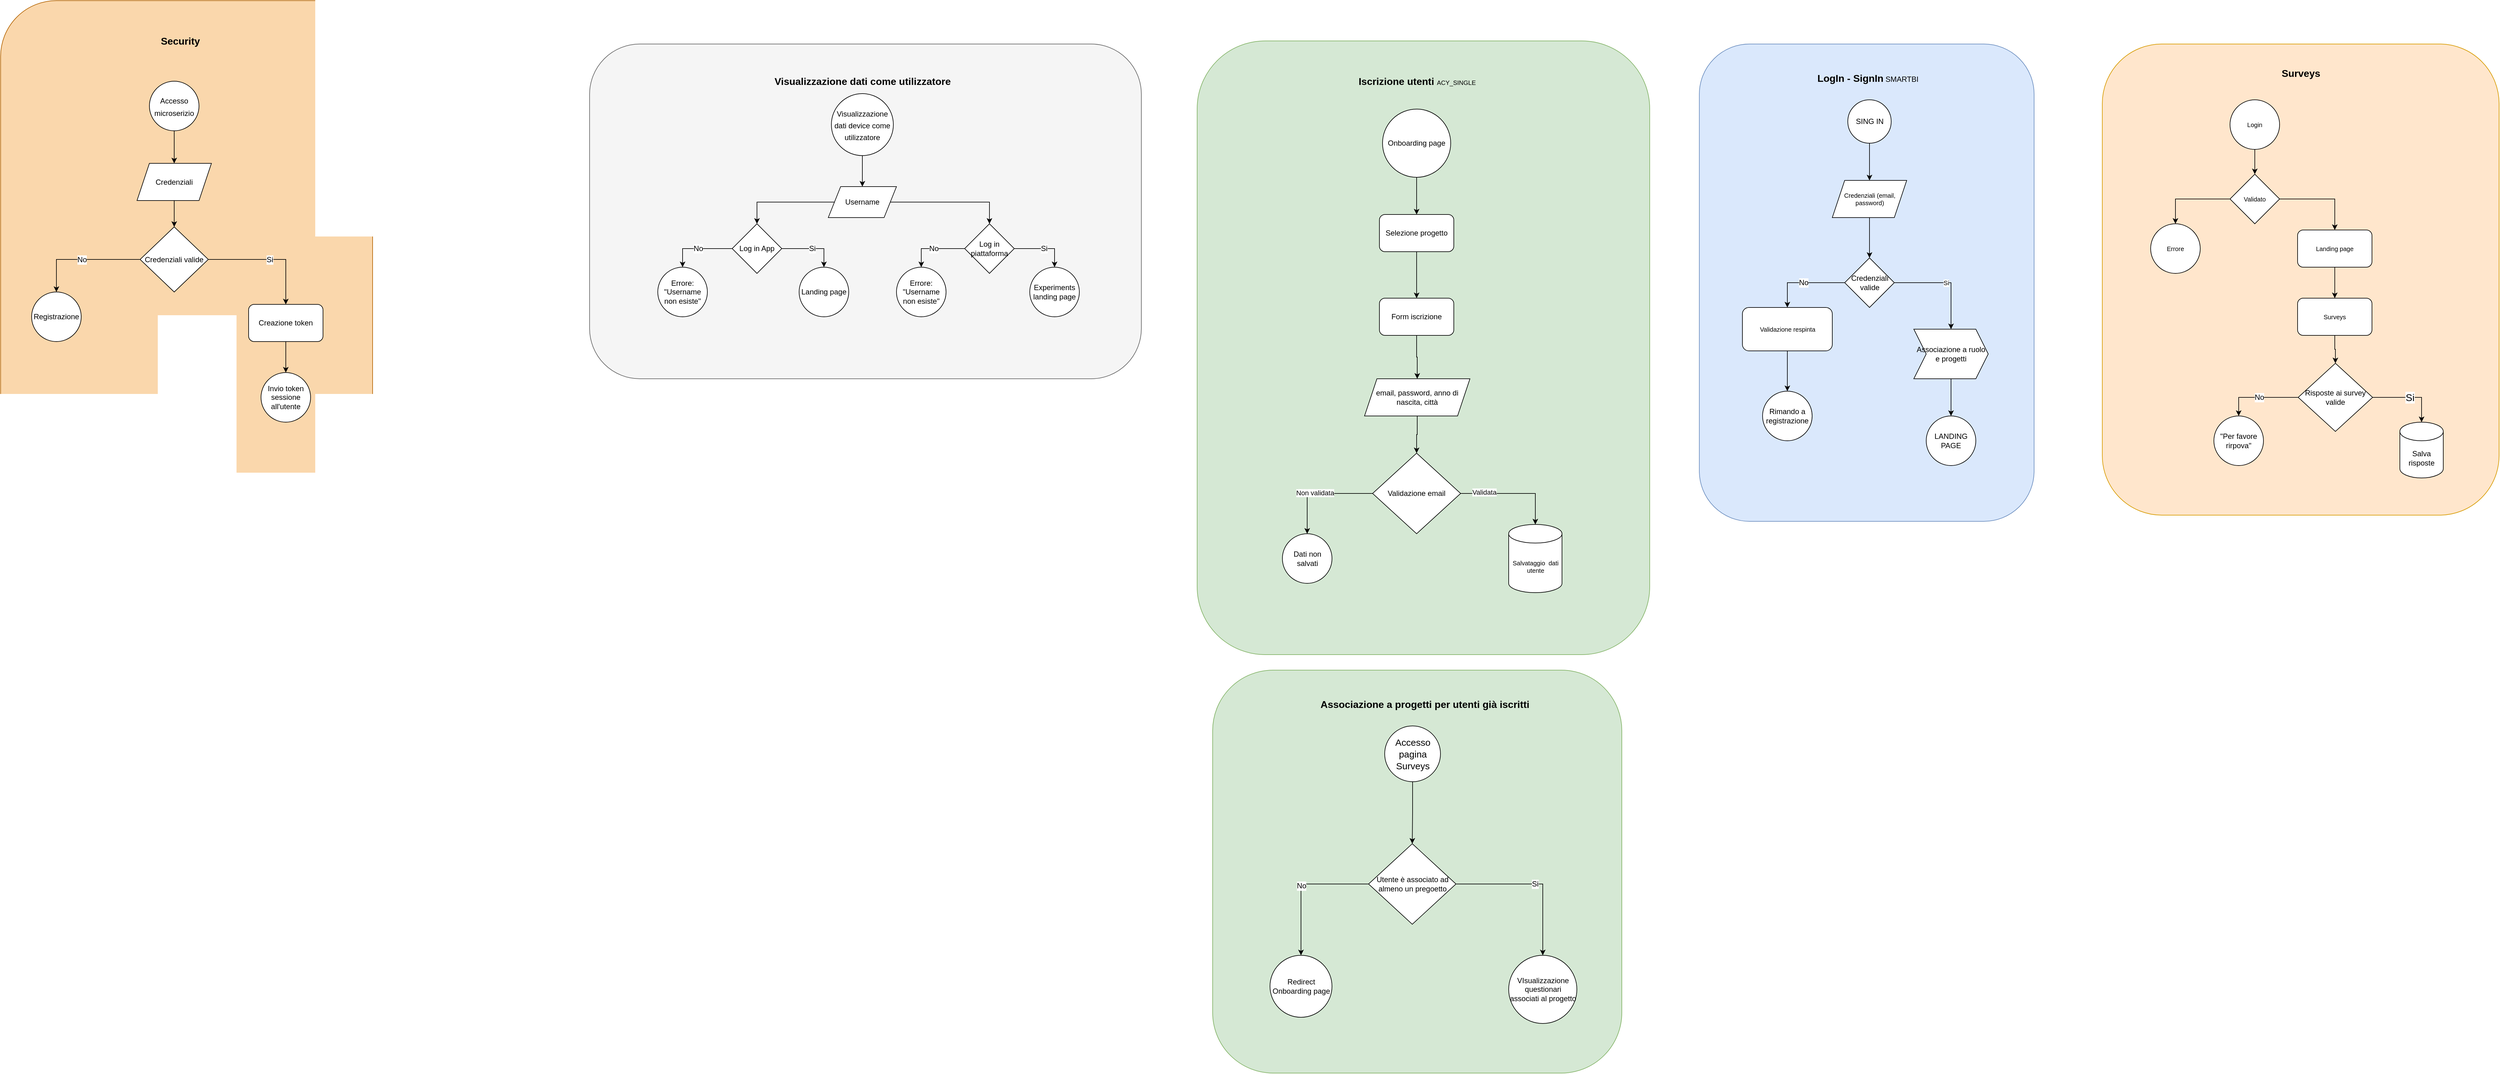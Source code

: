 <mxfile version="20.8.16" type="github">
  <diagram id="C5RBs43oDa-KdzZeNtuy" name="Page-1">
    <mxGraphModel dx="2952" dy="1639" grid="1" gridSize="10" guides="1" tooltips="1" connect="1" arrows="1" fold="1" page="1" pageScale="1" pageWidth="827" pageHeight="1169" math="0" shadow="0">
      <root>
        <mxCell id="WIyWlLk6GJQsqaUBKTNV-0" />
        <mxCell id="WIyWlLk6GJQsqaUBKTNV-1" parent="WIyWlLk6GJQsqaUBKTNV-0" />
        <mxCell id="dKufIB2NEosUNNGaxdtm-8" value="" style="rounded=1;whiteSpace=wrap;html=1;fontSize=15;fillColor=#d5e8d4;strokeColor=#82b366;" parent="WIyWlLk6GJQsqaUBKTNV-1" vertex="1">
          <mxGeometry x="515" y="610" width="660" height="650" as="geometry" />
        </mxCell>
        <mxCell id="CeiemYDGyUlbSWjwOKQ2-53" value="" style="rounded=1;whiteSpace=wrap;html=1;fontSize=12;fillColor=#fad7ac;strokeColor=#b46504;" parent="WIyWlLk6GJQsqaUBKTNV-1" vertex="1">
          <mxGeometry x="-1440" y="-470" width="600" height="780" as="geometry" />
        </mxCell>
        <mxCell id="CeiemYDGyUlbSWjwOKQ2-31" value="" style="rounded=1;whiteSpace=wrap;html=1;fontSize=12;fillColor=#f5f5f5;strokeColor=#666666;fontColor=#333333;" parent="WIyWlLk6GJQsqaUBKTNV-1" vertex="1">
          <mxGeometry x="-490" y="-400" width="890" height="540" as="geometry" />
        </mxCell>
        <mxCell id="mc2_c9GGt54Fjs0nvVG7-83" value="" style="rounded=1;whiteSpace=wrap;html=1;fontSize=12;fillColor=#ffe6cc;strokeColor=#d79b00;" parent="WIyWlLk6GJQsqaUBKTNV-1" vertex="1">
          <mxGeometry x="1950" y="-400" width="640" height="760" as="geometry" />
        </mxCell>
        <mxCell id="mc2_c9GGt54Fjs0nvVG7-76" value="" style="rounded=1;whiteSpace=wrap;html=1;fontSize=12;fillColor=#d5e8d4;strokeColor=#82b366;" parent="WIyWlLk6GJQsqaUBKTNV-1" vertex="1">
          <mxGeometry x="490" y="-405" width="730" height="990" as="geometry" />
        </mxCell>
        <mxCell id="QMAzLd_gtUf6sZtIvfxd-20" value="&lt;b&gt;&lt;font style=&quot;font-size: 16px;&quot;&gt;Iscrizione utenti &lt;/font&gt;&lt;/b&gt;&lt;font style=&quot;font-size: 10px;&quot;&gt;ACY_SINGLE&lt;/font&gt;&lt;b&gt;&lt;font style=&quot;font-size: 16px;&quot;&gt;&lt;br&gt;&lt;/font&gt;&lt;/b&gt;" style="text;html=1;strokeColor=none;fillColor=none;align=center;verticalAlign=middle;whiteSpace=wrap;rounded=0;fontSize=12;" parent="WIyWlLk6GJQsqaUBKTNV-1" vertex="1">
          <mxGeometry x="700" y="-375" width="290" height="70" as="geometry" />
        </mxCell>
        <mxCell id="mc2_c9GGt54Fjs0nvVG7-6" value="Onboarding page" style="ellipse;whiteSpace=wrap;html=1;aspect=fixed;" parent="WIyWlLk6GJQsqaUBKTNV-1" vertex="1">
          <mxGeometry x="789" y="-295" width="110" height="110" as="geometry" />
        </mxCell>
        <mxCell id="mc2_c9GGt54Fjs0nvVG7-63" style="edgeStyle=orthogonalEdgeStyle;rounded=0;orthogonalLoop=1;jettySize=auto;html=1;exitX=0.5;exitY=1;exitDx=0;exitDy=0;entryX=0.5;entryY=0;entryDx=0;entryDy=0;fontSize=12;" parent="WIyWlLk6GJQsqaUBKTNV-1" source="mc2_c9GGt54Fjs0nvVG7-7" target="mc2_c9GGt54Fjs0nvVG7-61" edge="1">
          <mxGeometry relative="1" as="geometry" />
        </mxCell>
        <mxCell id="mc2_c9GGt54Fjs0nvVG7-7" value="Form iscrizione" style="rounded=1;whiteSpace=wrap;html=1;" parent="WIyWlLk6GJQsqaUBKTNV-1" vertex="1">
          <mxGeometry x="784" y="10" width="120" height="60" as="geometry" />
        </mxCell>
        <mxCell id="mc2_c9GGt54Fjs0nvVG7-12" value="" style="edgeStyle=orthogonalEdgeStyle;rounded=0;orthogonalLoop=1;jettySize=auto;html=1;exitX=0.5;exitY=1;exitDx=0;exitDy=0;entryX=0.5;entryY=0;entryDx=0;entryDy=0;" parent="WIyWlLk6GJQsqaUBKTNV-1" source="mc2_c9GGt54Fjs0nvVG7-6" target="ACG_DsYqHiAKfRYJmFHR-3" edge="1">
          <mxGeometry relative="1" as="geometry">
            <mxPoint x="844" y="-35" as="sourcePoint" />
            <mxPoint x="845" y="-90" as="targetPoint" />
          </mxGeometry>
        </mxCell>
        <mxCell id="mc2_c9GGt54Fjs0nvVG7-42" value="Si" style="edgeStyle=orthogonalEdgeStyle;rounded=0;orthogonalLoop=1;jettySize=auto;html=1;exitX=1;exitY=0.5;exitDx=0;exitDy=0;entryX=0.5;entryY=0;entryDx=0;entryDy=0;fontSize=16;entryPerimeter=0;" parent="WIyWlLk6GJQsqaUBKTNV-1" source="mc2_c9GGt54Fjs0nvVG7-38" target="ToMslZOrTW9pG5beW0yi-8" edge="1">
          <mxGeometry relative="1" as="geometry">
            <mxPoint x="2462.5" y="195.0" as="targetPoint" />
          </mxGeometry>
        </mxCell>
        <mxCell id="mc2_c9GGt54Fjs0nvVG7-46" value="No" style="edgeStyle=orthogonalEdgeStyle;rounded=0;orthogonalLoop=1;jettySize=auto;html=1;exitX=0;exitY=0.5;exitDx=0;exitDy=0;entryX=0.5;entryY=0;entryDx=0;entryDy=0;fontSize=12;" parent="WIyWlLk6GJQsqaUBKTNV-1" source="mc2_c9GGt54Fjs0nvVG7-38" target="CeiemYDGyUlbSWjwOKQ2-34" edge="1">
          <mxGeometry relative="1" as="geometry">
            <mxPoint x="2186" y="220" as="targetPoint" />
          </mxGeometry>
        </mxCell>
        <mxCell id="mc2_c9GGt54Fjs0nvVG7-38" value="Risposte ai survey valide" style="rhombus;whiteSpace=wrap;html=1;" parent="WIyWlLk6GJQsqaUBKTNV-1" vertex="1">
          <mxGeometry x="2266" y="115" width="120" height="110" as="geometry" />
        </mxCell>
        <mxCell id="mc2_c9GGt54Fjs0nvVG7-60" value="" style="group" parent="WIyWlLk6GJQsqaUBKTNV-1" vertex="1" connectable="0">
          <mxGeometry x="1300" y="-400" width="540" height="770" as="geometry" />
        </mxCell>
        <mxCell id="mc2_c9GGt54Fjs0nvVG7-57" value="" style="rounded=1;whiteSpace=wrap;html=1;fontSize=12;fillColor=#dae8fc;strokeColor=#6c8ebf;" parent="mc2_c9GGt54Fjs0nvVG7-60" vertex="1">
          <mxGeometry width="540" height="770" as="geometry" />
        </mxCell>
        <mxCell id="mc2_c9GGt54Fjs0nvVG7-25" value="SING IN" style="ellipse;whiteSpace=wrap;html=1;aspect=fixed;" parent="mc2_c9GGt54Fjs0nvVG7-60" vertex="1">
          <mxGeometry x="239.5" y="90" width="70" height="70" as="geometry" />
        </mxCell>
        <mxCell id="mc2_c9GGt54Fjs0nvVG7-40" value="&lt;b&gt;&lt;font style=&quot;font-size: 16px;&quot;&gt;LogIn - SignIn&lt;/font&gt;&lt;/b&gt; SMARTBI" style="text;html=1;strokeColor=none;fillColor=none;align=center;verticalAlign=middle;whiteSpace=wrap;rounded=0;" parent="mc2_c9GGt54Fjs0nvVG7-60" vertex="1">
          <mxGeometry x="183.5" y="40" width="176" height="30" as="geometry" />
        </mxCell>
        <mxCell id="mc2_c9GGt54Fjs0nvVG7-54" value="No" style="edgeStyle=orthogonalEdgeStyle;rounded=0;orthogonalLoop=1;jettySize=auto;html=1;entryX=0.5;entryY=0;entryDx=0;entryDy=0;fontSize=12;" parent="mc2_c9GGt54Fjs0nvVG7-60" source="mc2_c9GGt54Fjs0nvVG7-51" target="ToMslZOrTW9pG5beW0yi-12" edge="1">
          <mxGeometry relative="1" as="geometry">
            <mxPoint x="159.5" y="350.0" as="targetPoint" />
          </mxGeometry>
        </mxCell>
        <mxCell id="ACG_DsYqHiAKfRYJmFHR-9" value="Si" style="edgeStyle=orthogonalEdgeStyle;rounded=0;orthogonalLoop=1;jettySize=auto;html=1;exitX=1;exitY=0.5;exitDx=0;exitDy=0;entryX=0.5;entryY=0;entryDx=0;entryDy=0;fontSize=10;" parent="mc2_c9GGt54Fjs0nvVG7-60" source="mc2_c9GGt54Fjs0nvVG7-51" target="mc2_c9GGt54Fjs0nvVG7-55" edge="1">
          <mxGeometry relative="1" as="geometry">
            <mxPoint x="406" y="420" as="targetPoint" />
          </mxGeometry>
        </mxCell>
        <mxCell id="mc2_c9GGt54Fjs0nvVG7-51" value="Credenziali valide" style="rhombus;whiteSpace=wrap;html=1;" parent="mc2_c9GGt54Fjs0nvVG7-60" vertex="1">
          <mxGeometry x="234.5" y="345" width="80" height="80" as="geometry" />
        </mxCell>
        <mxCell id="mc2_c9GGt54Fjs0nvVG7-52" value="" style="edgeStyle=orthogonalEdgeStyle;rounded=0;orthogonalLoop=1;jettySize=auto;html=1;fontSize=12;entryX=0.5;entryY=0;entryDx=0;entryDy=0;" parent="mc2_c9GGt54Fjs0nvVG7-60" source="mc2_c9GGt54Fjs0nvVG7-25" target="ACG_DsYqHiAKfRYJmFHR-7" edge="1">
          <mxGeometry relative="1" as="geometry" />
        </mxCell>
        <mxCell id="mc2_c9GGt54Fjs0nvVG7-55" value="Associazione a ruolo e progetti" style="shape=step;perimeter=stepPerimeter;whiteSpace=wrap;html=1;fixedSize=1;" parent="mc2_c9GGt54Fjs0nvVG7-60" vertex="1">
          <mxGeometry x="346" y="460" width="120" height="80" as="geometry" />
        </mxCell>
        <mxCell id="mc2_c9GGt54Fjs0nvVG7-58" value="LANDING PAGE" style="ellipse;whiteSpace=wrap;html=1;" parent="mc2_c9GGt54Fjs0nvVG7-60" vertex="1">
          <mxGeometry x="366" y="600" width="80" height="80" as="geometry" />
        </mxCell>
        <mxCell id="mc2_c9GGt54Fjs0nvVG7-59" value="" style="edgeStyle=orthogonalEdgeStyle;rounded=0;orthogonalLoop=1;jettySize=auto;html=1;fontSize=12;" parent="mc2_c9GGt54Fjs0nvVG7-60" source="mc2_c9GGt54Fjs0nvVG7-55" target="mc2_c9GGt54Fjs0nvVG7-58" edge="1">
          <mxGeometry relative="1" as="geometry" />
        </mxCell>
        <mxCell id="CeiemYDGyUlbSWjwOKQ2-32" value="Rimando a registrazione" style="ellipse;whiteSpace=wrap;html=1;aspect=fixed;fontSize=12;" parent="mc2_c9GGt54Fjs0nvVG7-60" vertex="1">
          <mxGeometry x="102" y="560" width="80" height="80" as="geometry" />
        </mxCell>
        <mxCell id="ACG_DsYqHiAKfRYJmFHR-8" style="edgeStyle=orthogonalEdgeStyle;rounded=0;orthogonalLoop=1;jettySize=auto;html=1;exitX=0.5;exitY=1;exitDx=0;exitDy=0;entryX=0.5;entryY=0;entryDx=0;entryDy=0;fontSize=10;" parent="mc2_c9GGt54Fjs0nvVG7-60" source="ACG_DsYqHiAKfRYJmFHR-7" target="mc2_c9GGt54Fjs0nvVG7-51" edge="1">
          <mxGeometry relative="1" as="geometry" />
        </mxCell>
        <mxCell id="ACG_DsYqHiAKfRYJmFHR-7" value="Credenziali (email, password)" style="shape=parallelogram;perimeter=parallelogramPerimeter;whiteSpace=wrap;html=1;fixedSize=1;fontSize=10;" parent="mc2_c9GGt54Fjs0nvVG7-60" vertex="1">
          <mxGeometry x="214.5" y="220" width="120" height="60" as="geometry" />
        </mxCell>
        <mxCell id="ToMslZOrTW9pG5beW0yi-13" style="edgeStyle=orthogonalEdgeStyle;rounded=0;orthogonalLoop=1;jettySize=auto;html=1;exitX=0.5;exitY=1;exitDx=0;exitDy=0;entryX=0.5;entryY=0;entryDx=0;entryDy=0;fontSize=10;" edge="1" parent="mc2_c9GGt54Fjs0nvVG7-60" source="ToMslZOrTW9pG5beW0yi-12" target="CeiemYDGyUlbSWjwOKQ2-32">
          <mxGeometry relative="1" as="geometry" />
        </mxCell>
        <mxCell id="ToMslZOrTW9pG5beW0yi-12" value="Validazione respinta" style="rounded=1;whiteSpace=wrap;html=1;fontSize=10;" vertex="1" parent="mc2_c9GGt54Fjs0nvVG7-60">
          <mxGeometry x="69.5" y="425" width="145" height="70" as="geometry" />
        </mxCell>
        <mxCell id="mc2_c9GGt54Fjs0nvVG7-71" style="edgeStyle=orthogonalEdgeStyle;rounded=0;orthogonalLoop=1;jettySize=auto;html=1;entryX=0.5;entryY=0;entryDx=0;entryDy=0;fontSize=12;" parent="WIyWlLk6GJQsqaUBKTNV-1" source="mc2_c9GGt54Fjs0nvVG7-61" target="mc2_c9GGt54Fjs0nvVG7-70" edge="1">
          <mxGeometry relative="1" as="geometry" />
        </mxCell>
        <mxCell id="mc2_c9GGt54Fjs0nvVG7-61" value="email, password, anno di nascita, città" style="shape=parallelogram;perimeter=parallelogramPerimeter;whiteSpace=wrap;html=1;fixedSize=1;fontSize=12;" parent="WIyWlLk6GJQsqaUBKTNV-1" vertex="1">
          <mxGeometry x="760" y="140" width="170" height="60" as="geometry" />
        </mxCell>
        <mxCell id="mc2_c9GGt54Fjs0nvVG7-78" style="edgeStyle=orthogonalEdgeStyle;rounded=0;orthogonalLoop=1;jettySize=auto;html=1;exitX=1;exitY=0.5;exitDx=0;exitDy=0;entryX=0.5;entryY=0;entryDx=0;entryDy=0;fontSize=12;entryPerimeter=0;" parent="WIyWlLk6GJQsqaUBKTNV-1" source="mc2_c9GGt54Fjs0nvVG7-70" target="ToMslZOrTW9pG5beW0yi-0" edge="1">
          <mxGeometry relative="1" as="geometry">
            <mxPoint x="1032.5" y="390.0" as="targetPoint" />
          </mxGeometry>
        </mxCell>
        <mxCell id="ACG_DsYqHiAKfRYJmFHR-5" value="Validata" style="edgeLabel;html=1;align=center;verticalAlign=middle;resizable=0;points=[];" parent="mc2_c9GGt54Fjs0nvVG7-78" vertex="1" connectable="0">
          <mxGeometry x="-0.561" y="2" relative="1" as="geometry">
            <mxPoint as="offset" />
          </mxGeometry>
        </mxCell>
        <mxCell id="mc2_c9GGt54Fjs0nvVG7-80" style="edgeStyle=orthogonalEdgeStyle;rounded=0;orthogonalLoop=1;jettySize=auto;html=1;exitX=0;exitY=0.5;exitDx=0;exitDy=0;entryX=0.5;entryY=0;entryDx=0;entryDy=0;fontSize=12;" parent="WIyWlLk6GJQsqaUBKTNV-1" source="mc2_c9GGt54Fjs0nvVG7-70" target="mc2_c9GGt54Fjs0nvVG7-79" edge="1">
          <mxGeometry relative="1" as="geometry" />
        </mxCell>
        <mxCell id="ACG_DsYqHiAKfRYJmFHR-6" value="Non validata" style="edgeLabel;html=1;align=center;verticalAlign=middle;resizable=0;points=[];" parent="mc2_c9GGt54Fjs0nvVG7-80" vertex="1" connectable="0">
          <mxGeometry x="0.094" y="-1" relative="1" as="geometry">
            <mxPoint as="offset" />
          </mxGeometry>
        </mxCell>
        <mxCell id="mc2_c9GGt54Fjs0nvVG7-70" value="Validazione email" style="rhombus;whiteSpace=wrap;html=1;fontSize=12;" parent="WIyWlLk6GJQsqaUBKTNV-1" vertex="1">
          <mxGeometry x="773" y="260" width="142" height="130" as="geometry" />
        </mxCell>
        <mxCell id="mc2_c9GGt54Fjs0nvVG7-79" value="Dati non salvati" style="ellipse;whiteSpace=wrap;html=1;aspect=fixed;fontSize=12;" parent="WIyWlLk6GJQsqaUBKTNV-1" vertex="1">
          <mxGeometry x="627.5" y="390" width="80" height="80" as="geometry" />
        </mxCell>
        <mxCell id="mc2_c9GGt54Fjs0nvVG7-81" value="&lt;font style=&quot;font-size: 24px;&quot;&gt;&lt;b&gt;&lt;font style=&quot;font-size: 16px;&quot;&gt;Surveys&lt;/font&gt;&lt;/b&gt;&lt;/font&gt;" style="text;html=1;strokeColor=none;fillColor=none;align=center;verticalAlign=middle;whiteSpace=wrap;rounded=0;fontSize=12;" parent="WIyWlLk6GJQsqaUBKTNV-1" vertex="1">
          <mxGeometry x="2216.5" y="-375" width="107" height="40" as="geometry" />
        </mxCell>
        <mxCell id="CeiemYDGyUlbSWjwOKQ2-0" value="&lt;b&gt;&lt;font style=&quot;font-size: 16px;&quot;&gt;Visualizzazione dati come utilizzatore &lt;/font&gt;&lt;/b&gt;" style="text;html=1;strokeColor=none;fillColor=none;align=center;verticalAlign=middle;whiteSpace=wrap;rounded=0;" parent="WIyWlLk6GJQsqaUBKTNV-1" vertex="1">
          <mxGeometry x="-260" y="-380" width="421" height="80" as="geometry" />
        </mxCell>
        <mxCell id="CeiemYDGyUlbSWjwOKQ2-7" style="edgeStyle=orthogonalEdgeStyle;rounded=0;orthogonalLoop=1;jettySize=auto;html=1;exitX=0.5;exitY=1;exitDx=0;exitDy=0;entryX=0.5;entryY=0;entryDx=0;entryDy=0;fontSize=12;" parent="WIyWlLk6GJQsqaUBKTNV-1" source="CeiemYDGyUlbSWjwOKQ2-1" target="CeiemYDGyUlbSWjwOKQ2-6" edge="1">
          <mxGeometry relative="1" as="geometry" />
        </mxCell>
        <mxCell id="CeiemYDGyUlbSWjwOKQ2-1" value="&lt;font style=&quot;font-size: 11px;&quot;&gt;&lt;font style=&quot;font-size: 12px;&quot;&gt;Visualizzazione dati device come utilizzatore&lt;/font&gt;&lt;br&gt;&lt;/font&gt;" style="ellipse;whiteSpace=wrap;html=1;aspect=fixed;fontSize=16;" parent="WIyWlLk6GJQsqaUBKTNV-1" vertex="1">
          <mxGeometry x="-100" y="-320" width="100" height="100" as="geometry" />
        </mxCell>
        <mxCell id="CeiemYDGyUlbSWjwOKQ2-17" value="No" style="edgeStyle=orthogonalEdgeStyle;rounded=0;orthogonalLoop=1;jettySize=auto;html=1;exitX=0;exitY=0.5;exitDx=0;exitDy=0;entryX=0.5;entryY=0;entryDx=0;entryDy=0;fontSize=12;" parent="WIyWlLk6GJQsqaUBKTNV-1" source="CeiemYDGyUlbSWjwOKQ2-2" target="CeiemYDGyUlbSWjwOKQ2-16" edge="1">
          <mxGeometry relative="1" as="geometry" />
        </mxCell>
        <mxCell id="CeiemYDGyUlbSWjwOKQ2-19" value="Si" style="edgeStyle=orthogonalEdgeStyle;rounded=0;orthogonalLoop=1;jettySize=auto;html=1;exitX=1;exitY=0.5;exitDx=0;exitDy=0;entryX=0.5;entryY=0;entryDx=0;entryDy=0;fontSize=12;" parent="WIyWlLk6GJQsqaUBKTNV-1" source="CeiemYDGyUlbSWjwOKQ2-2" target="CeiemYDGyUlbSWjwOKQ2-18" edge="1">
          <mxGeometry relative="1" as="geometry" />
        </mxCell>
        <mxCell id="CeiemYDGyUlbSWjwOKQ2-2" value="Log in piattaforma" style="rhombus;whiteSpace=wrap;html=1;fontSize=12;" parent="WIyWlLk6GJQsqaUBKTNV-1" vertex="1">
          <mxGeometry x="115" y="-110" width="80" height="80" as="geometry" />
        </mxCell>
        <mxCell id="CeiemYDGyUlbSWjwOKQ2-11" value="No" style="edgeStyle=orthogonalEdgeStyle;rounded=0;orthogonalLoop=1;jettySize=auto;html=1;exitX=0;exitY=0.5;exitDx=0;exitDy=0;entryX=0.5;entryY=0;entryDx=0;entryDy=0;fontSize=12;" parent="WIyWlLk6GJQsqaUBKTNV-1" source="CeiemYDGyUlbSWjwOKQ2-3" target="CeiemYDGyUlbSWjwOKQ2-15" edge="1">
          <mxGeometry relative="1" as="geometry">
            <mxPoint x="-335" y="-30" as="targetPoint" />
          </mxGeometry>
        </mxCell>
        <mxCell id="CeiemYDGyUlbSWjwOKQ2-13" value="Si" style="edgeStyle=orthogonalEdgeStyle;rounded=0;orthogonalLoop=1;jettySize=auto;html=1;exitX=1;exitY=0.5;exitDx=0;exitDy=0;entryX=0.5;entryY=0;entryDx=0;entryDy=0;fontSize=12;" parent="WIyWlLk6GJQsqaUBKTNV-1" source="CeiemYDGyUlbSWjwOKQ2-3" target="CeiemYDGyUlbSWjwOKQ2-14" edge="1">
          <mxGeometry relative="1" as="geometry">
            <mxPoint x="-116.5" y="-30" as="targetPoint" />
          </mxGeometry>
        </mxCell>
        <mxCell id="CeiemYDGyUlbSWjwOKQ2-3" value="Log in App" style="rhombus;whiteSpace=wrap;html=1;fontSize=12;" parent="WIyWlLk6GJQsqaUBKTNV-1" vertex="1">
          <mxGeometry x="-260" y="-110" width="80" height="80" as="geometry" />
        </mxCell>
        <mxCell id="CeiemYDGyUlbSWjwOKQ2-8" style="edgeStyle=orthogonalEdgeStyle;rounded=0;orthogonalLoop=1;jettySize=auto;html=1;entryX=0.5;entryY=0;entryDx=0;entryDy=0;fontSize=12;" parent="WIyWlLk6GJQsqaUBKTNV-1" source="CeiemYDGyUlbSWjwOKQ2-6" target="CeiemYDGyUlbSWjwOKQ2-2" edge="1">
          <mxGeometry relative="1" as="geometry" />
        </mxCell>
        <mxCell id="CeiemYDGyUlbSWjwOKQ2-9" style="edgeStyle=orthogonalEdgeStyle;rounded=0;orthogonalLoop=1;jettySize=auto;html=1;exitX=0;exitY=0.5;exitDx=0;exitDy=0;entryX=0.5;entryY=0;entryDx=0;entryDy=0;fontSize=12;" parent="WIyWlLk6GJQsqaUBKTNV-1" source="CeiemYDGyUlbSWjwOKQ2-6" target="CeiemYDGyUlbSWjwOKQ2-3" edge="1">
          <mxGeometry relative="1" as="geometry" />
        </mxCell>
        <mxCell id="CeiemYDGyUlbSWjwOKQ2-6" value="Username" style="shape=parallelogram;perimeter=parallelogramPerimeter;whiteSpace=wrap;html=1;fixedSize=1;fontSize=12;" parent="WIyWlLk6GJQsqaUBKTNV-1" vertex="1">
          <mxGeometry x="-105" y="-170" width="110" height="50" as="geometry" />
        </mxCell>
        <mxCell id="CeiemYDGyUlbSWjwOKQ2-14" value="Landing page" style="ellipse;whiteSpace=wrap;html=1;aspect=fixed;fontSize=12;" parent="WIyWlLk6GJQsqaUBKTNV-1" vertex="1">
          <mxGeometry x="-152" y="-40" width="80" height="80" as="geometry" />
        </mxCell>
        <mxCell id="CeiemYDGyUlbSWjwOKQ2-15" value="Errore: &quot;Username non esiste&quot;" style="ellipse;whiteSpace=wrap;html=1;aspect=fixed;fontSize=12;" parent="WIyWlLk6GJQsqaUBKTNV-1" vertex="1">
          <mxGeometry x="-380" y="-40" width="80" height="80" as="geometry" />
        </mxCell>
        <mxCell id="CeiemYDGyUlbSWjwOKQ2-16" value="&lt;div&gt;Errore: &quot;Username non esiste&quot;&lt;/div&gt;" style="ellipse;whiteSpace=wrap;html=1;aspect=fixed;fontSize=12;" parent="WIyWlLk6GJQsqaUBKTNV-1" vertex="1">
          <mxGeometry x="5" y="-40" width="80" height="80" as="geometry" />
        </mxCell>
        <mxCell id="CeiemYDGyUlbSWjwOKQ2-18" value="Experiments landing page" style="ellipse;whiteSpace=wrap;html=1;aspect=fixed;fontSize=12;" parent="WIyWlLk6GJQsqaUBKTNV-1" vertex="1">
          <mxGeometry x="220" y="-40" width="80" height="80" as="geometry" />
        </mxCell>
        <mxCell id="CeiemYDGyUlbSWjwOKQ2-34" value="&quot;Per favore rirpova&quot;" style="ellipse;whiteSpace=wrap;html=1;aspect=fixed;fontSize=12;" parent="WIyWlLk6GJQsqaUBKTNV-1" vertex="1">
          <mxGeometry x="2130" y="200" width="80" height="80" as="geometry" />
        </mxCell>
        <mxCell id="CeiemYDGyUlbSWjwOKQ2-36" value="&lt;b&gt;&lt;font style=&quot;font-size: 16px;&quot;&gt;Security&lt;/font&gt;&lt;/b&gt;" style="text;html=1;strokeColor=none;fillColor=none;align=center;verticalAlign=middle;whiteSpace=wrap;rounded=0;fontSize=12;" parent="WIyWlLk6GJQsqaUBKTNV-1" vertex="1">
          <mxGeometry x="-1180" y="-420" width="60" height="30" as="geometry" />
        </mxCell>
        <mxCell id="CeiemYDGyUlbSWjwOKQ2-39" style="edgeStyle=orthogonalEdgeStyle;rounded=0;orthogonalLoop=1;jettySize=auto;html=1;exitX=0.5;exitY=1;exitDx=0;exitDy=0;entryX=0.5;entryY=0;entryDx=0;entryDy=0;fontSize=12;" parent="WIyWlLk6GJQsqaUBKTNV-1" source="CeiemYDGyUlbSWjwOKQ2-37" target="CeiemYDGyUlbSWjwOKQ2-56" edge="1">
          <mxGeometry relative="1" as="geometry">
            <mxPoint x="-1160" y="-132.5" as="targetPoint" />
          </mxGeometry>
        </mxCell>
        <mxCell id="CeiemYDGyUlbSWjwOKQ2-37" value="&lt;div&gt;&lt;font style=&quot;font-size: 12px;&quot;&gt;Accesso microserizio&lt;br&gt;&lt;/font&gt;&lt;/div&gt;" style="ellipse;whiteSpace=wrap;html=1;aspect=fixed;fontSize=16;" parent="WIyWlLk6GJQsqaUBKTNV-1" vertex="1">
          <mxGeometry x="-1200" y="-340" width="80" height="80" as="geometry" />
        </mxCell>
        <mxCell id="CeiemYDGyUlbSWjwOKQ2-42" value="" style="edgeStyle=orthogonalEdgeStyle;rounded=0;orthogonalLoop=1;jettySize=auto;html=1;exitX=0.5;exitY=1;exitDx=0;exitDy=0;entryX=0.5;entryY=0;entryDx=0;entryDy=0;fontSize=12;" parent="WIyWlLk6GJQsqaUBKTNV-1" source="CeiemYDGyUlbSWjwOKQ2-56" target="CeiemYDGyUlbSWjwOKQ2-58" edge="1">
          <mxGeometry relative="1" as="geometry">
            <mxPoint x="-1160" y="-72.5" as="sourcePoint" />
          </mxGeometry>
        </mxCell>
        <mxCell id="CeiemYDGyUlbSWjwOKQ2-46" value="Si" style="edgeStyle=orthogonalEdgeStyle;rounded=0;orthogonalLoop=1;jettySize=auto;html=1;exitX=1;exitY=0.5;exitDx=0;exitDy=0;entryX=0.5;entryY=0;entryDx=0;entryDy=0;fontSize=12;" parent="WIyWlLk6GJQsqaUBKTNV-1" source="CeiemYDGyUlbSWjwOKQ2-58" target="CeiemYDGyUlbSWjwOKQ2-51" edge="1">
          <mxGeometry relative="1" as="geometry">
            <mxPoint x="-1120" y="267.5" as="sourcePoint" />
            <mxPoint x="-980" y="87.5" as="targetPoint" />
          </mxGeometry>
        </mxCell>
        <mxCell id="CeiemYDGyUlbSWjwOKQ2-50" style="edgeStyle=orthogonalEdgeStyle;rounded=0;orthogonalLoop=1;jettySize=auto;html=1;exitX=0.5;exitY=1;exitDx=0;exitDy=0;entryX=0.5;entryY=0;entryDx=0;entryDy=0;fontSize=12;" parent="WIyWlLk6GJQsqaUBKTNV-1" source="CeiemYDGyUlbSWjwOKQ2-51" target="CeiemYDGyUlbSWjwOKQ2-64" edge="1">
          <mxGeometry relative="1" as="geometry">
            <mxPoint x="-940" y="127.5" as="sourcePoint" />
            <mxPoint x="-980" y="130" as="targetPoint" />
          </mxGeometry>
        </mxCell>
        <mxCell id="CeiemYDGyUlbSWjwOKQ2-51" value="Creazione token" style="rounded=1;whiteSpace=wrap;html=1;fontSize=12;" parent="WIyWlLk6GJQsqaUBKTNV-1" vertex="1">
          <mxGeometry x="-1040" y="20" width="120" height="60" as="geometry" />
        </mxCell>
        <mxCell id="CeiemYDGyUlbSWjwOKQ2-56" value="Credenziali" style="shape=parallelogram;perimeter=parallelogramPerimeter;whiteSpace=wrap;html=1;fixedSize=1;fontSize=12;" parent="WIyWlLk6GJQsqaUBKTNV-1" vertex="1">
          <mxGeometry x="-1220" y="-207.5" width="120" height="60" as="geometry" />
        </mxCell>
        <mxCell id="CeiemYDGyUlbSWjwOKQ2-59" value="No" style="edgeStyle=orthogonalEdgeStyle;rounded=0;orthogonalLoop=1;jettySize=auto;html=1;exitX=0;exitY=0.5;exitDx=0;exitDy=0;fontSize=12;entryX=0.5;entryY=0;entryDx=0;entryDy=0;" parent="WIyWlLk6GJQsqaUBKTNV-1" source="CeiemYDGyUlbSWjwOKQ2-58" target="CeiemYDGyUlbSWjwOKQ2-61" edge="1">
          <mxGeometry relative="1" as="geometry">
            <mxPoint x="-1350" y="10" as="targetPoint" />
          </mxGeometry>
        </mxCell>
        <mxCell id="CeiemYDGyUlbSWjwOKQ2-58" value="Credenziali valide" style="rhombus;whiteSpace=wrap;html=1;fontSize=12;" parent="WIyWlLk6GJQsqaUBKTNV-1" vertex="1">
          <mxGeometry x="-1215" y="-105" width="110" height="105" as="geometry" />
        </mxCell>
        <mxCell id="CeiemYDGyUlbSWjwOKQ2-61" value="Registrazione" style="ellipse;whiteSpace=wrap;html=1;aspect=fixed;fontSize=12;" parent="WIyWlLk6GJQsqaUBKTNV-1" vertex="1">
          <mxGeometry x="-1390" width="80" height="80" as="geometry" />
        </mxCell>
        <mxCell id="CeiemYDGyUlbSWjwOKQ2-64" value="Invio token sessione all&#39;utente" style="ellipse;whiteSpace=wrap;html=1;aspect=fixed;fontSize=12;" parent="WIyWlLk6GJQsqaUBKTNV-1" vertex="1">
          <mxGeometry x="-1020" y="130" width="80" height="80" as="geometry" />
        </mxCell>
        <mxCell id="dKufIB2NEosUNNGaxdtm-0" value="&lt;b&gt;&lt;font style=&quot;font-size: 16px;&quot;&gt;Associazione a progetti per utenti già iscritti&lt;/font&gt;&lt;/b&gt;" style="text;html=1;strokeColor=none;fillColor=none;align=center;verticalAlign=middle;whiteSpace=wrap;rounded=0;" parent="WIyWlLk6GJQsqaUBKTNV-1" vertex="1">
          <mxGeometry x="686.5" y="650" width="341" height="30" as="geometry" />
        </mxCell>
        <mxCell id="dKufIB2NEosUNNGaxdtm-7" style="edgeStyle=orthogonalEdgeStyle;rounded=0;orthogonalLoop=1;jettySize=auto;html=1;entryX=0.5;entryY=0;entryDx=0;entryDy=0;fontSize=12;" parent="WIyWlLk6GJQsqaUBKTNV-1" source="dKufIB2NEosUNNGaxdtm-1" target="dKufIB2NEosUNNGaxdtm-2" edge="1">
          <mxGeometry relative="1" as="geometry" />
        </mxCell>
        <mxCell id="dKufIB2NEosUNNGaxdtm-1" value="&lt;font style=&quot;font-size: 15px;&quot;&gt;Accesso pagina Surveys&lt;/font&gt;" style="ellipse;whiteSpace=wrap;html=1;aspect=fixed;fontSize=16;" parent="WIyWlLk6GJQsqaUBKTNV-1" vertex="1">
          <mxGeometry x="792.5" y="700" width="90" height="90" as="geometry" />
        </mxCell>
        <mxCell id="dKufIB2NEosUNNGaxdtm-4" value="Si" style="edgeStyle=orthogonalEdgeStyle;rounded=0;orthogonalLoop=1;jettySize=auto;html=1;entryX=0.5;entryY=0;entryDx=0;entryDy=0;fontSize=12;" parent="WIyWlLk6GJQsqaUBKTNV-1" source="dKufIB2NEosUNNGaxdtm-2" target="dKufIB2NEosUNNGaxdtm-3" edge="1">
          <mxGeometry relative="1" as="geometry" />
        </mxCell>
        <mxCell id="dKufIB2NEosUNNGaxdtm-6" value="No" style="edgeStyle=orthogonalEdgeStyle;rounded=0;orthogonalLoop=1;jettySize=auto;html=1;exitX=0;exitY=0.5;exitDx=0;exitDy=0;entryX=0.5;entryY=0;entryDx=0;entryDy=0;fontSize=12;" parent="WIyWlLk6GJQsqaUBKTNV-1" source="dKufIB2NEosUNNGaxdtm-2" target="dKufIB2NEosUNNGaxdtm-5" edge="1">
          <mxGeometry relative="1" as="geometry" />
        </mxCell>
        <mxCell id="dKufIB2NEosUNNGaxdtm-2" value="Utente è associato ad almeno un pregoetto" style="rhombus;whiteSpace=wrap;html=1;fontSize=12;" parent="WIyWlLk6GJQsqaUBKTNV-1" vertex="1">
          <mxGeometry x="766.5" y="890" width="141" height="130" as="geometry" />
        </mxCell>
        <mxCell id="dKufIB2NEosUNNGaxdtm-3" value="VIsualizzazione questionari associati al progetto" style="ellipse;whiteSpace=wrap;html=1;aspect=fixed;fontSize=12;" parent="WIyWlLk6GJQsqaUBKTNV-1" vertex="1">
          <mxGeometry x="992.5" y="1070" width="110" height="110" as="geometry" />
        </mxCell>
        <mxCell id="dKufIB2NEosUNNGaxdtm-5" value="Redirect Onboarding page" style="ellipse;whiteSpace=wrap;html=1;aspect=fixed;fontSize=12;" parent="WIyWlLk6GJQsqaUBKTNV-1" vertex="1">
          <mxGeometry x="607.5" y="1070" width="100" height="100" as="geometry" />
        </mxCell>
        <mxCell id="ACG_DsYqHiAKfRYJmFHR-4" style="edgeStyle=orthogonalEdgeStyle;rounded=0;orthogonalLoop=1;jettySize=auto;html=1;exitX=0.5;exitY=1;exitDx=0;exitDy=0;entryX=0.5;entryY=0;entryDx=0;entryDy=0;" parent="WIyWlLk6GJQsqaUBKTNV-1" source="ACG_DsYqHiAKfRYJmFHR-3" target="mc2_c9GGt54Fjs0nvVG7-7" edge="1">
          <mxGeometry relative="1" as="geometry" />
        </mxCell>
        <mxCell id="ACG_DsYqHiAKfRYJmFHR-3" value="Selezione progetto" style="rounded=1;whiteSpace=wrap;html=1;" parent="WIyWlLk6GJQsqaUBKTNV-1" vertex="1">
          <mxGeometry x="784" y="-125" width="120" height="60" as="geometry" />
        </mxCell>
        <mxCell id="ToMslZOrTW9pG5beW0yi-0" value="Salvataggio&amp;nbsp; dati utente" style="shape=cylinder3;whiteSpace=wrap;html=1;boundedLbl=1;backgroundOutline=1;size=15;fontSize=10;" vertex="1" parent="WIyWlLk6GJQsqaUBKTNV-1">
          <mxGeometry x="992.5" y="375" width="86" height="110" as="geometry" />
        </mxCell>
        <mxCell id="ToMslZOrTW9pG5beW0yi-3" style="edgeStyle=orthogonalEdgeStyle;rounded=0;orthogonalLoop=1;jettySize=auto;html=1;exitX=0.5;exitY=1;exitDx=0;exitDy=0;entryX=0.5;entryY=0;entryDx=0;entryDy=0;fontSize=10;" edge="1" parent="WIyWlLk6GJQsqaUBKTNV-1" source="ToMslZOrTW9pG5beW0yi-1" target="ToMslZOrTW9pG5beW0yi-2">
          <mxGeometry relative="1" as="geometry" />
        </mxCell>
        <mxCell id="ToMslZOrTW9pG5beW0yi-1" value="Login" style="ellipse;whiteSpace=wrap;html=1;aspect=fixed;fontSize=10;" vertex="1" parent="WIyWlLk6GJQsqaUBKTNV-1">
          <mxGeometry x="2156" y="-310" width="80" height="80" as="geometry" />
        </mxCell>
        <mxCell id="ToMslZOrTW9pG5beW0yi-5" style="edgeStyle=orthogonalEdgeStyle;rounded=0;orthogonalLoop=1;jettySize=auto;html=1;exitX=0;exitY=0.5;exitDx=0;exitDy=0;entryX=0.5;entryY=0;entryDx=0;entryDy=0;fontSize=10;" edge="1" parent="WIyWlLk6GJQsqaUBKTNV-1" source="ToMslZOrTW9pG5beW0yi-2" target="ToMslZOrTW9pG5beW0yi-4">
          <mxGeometry relative="1" as="geometry" />
        </mxCell>
        <mxCell id="ToMslZOrTW9pG5beW0yi-9" style="edgeStyle=orthogonalEdgeStyle;rounded=0;orthogonalLoop=1;jettySize=auto;html=1;exitX=1;exitY=0.5;exitDx=0;exitDy=0;entryX=0.5;entryY=0;entryDx=0;entryDy=0;fontSize=10;" edge="1" parent="WIyWlLk6GJQsqaUBKTNV-1" source="ToMslZOrTW9pG5beW0yi-2" target="ToMslZOrTW9pG5beW0yi-6">
          <mxGeometry relative="1" as="geometry" />
        </mxCell>
        <mxCell id="ToMslZOrTW9pG5beW0yi-2" value="Validato" style="rhombus;whiteSpace=wrap;html=1;fontSize=10;" vertex="1" parent="WIyWlLk6GJQsqaUBKTNV-1">
          <mxGeometry x="2156" y="-190" width="80" height="80" as="geometry" />
        </mxCell>
        <mxCell id="ToMslZOrTW9pG5beW0yi-4" value="Errore" style="ellipse;whiteSpace=wrap;html=1;aspect=fixed;fontSize=10;" vertex="1" parent="WIyWlLk6GJQsqaUBKTNV-1">
          <mxGeometry x="2028" y="-110" width="80" height="80" as="geometry" />
        </mxCell>
        <mxCell id="ToMslZOrTW9pG5beW0yi-10" style="edgeStyle=orthogonalEdgeStyle;rounded=0;orthogonalLoop=1;jettySize=auto;html=1;exitX=0.5;exitY=1;exitDx=0;exitDy=0;entryX=0.5;entryY=0;entryDx=0;entryDy=0;fontSize=10;" edge="1" parent="WIyWlLk6GJQsqaUBKTNV-1" source="ToMslZOrTW9pG5beW0yi-6" target="ToMslZOrTW9pG5beW0yi-7">
          <mxGeometry relative="1" as="geometry" />
        </mxCell>
        <mxCell id="ToMslZOrTW9pG5beW0yi-6" value="Landing page" style="rounded=1;whiteSpace=wrap;html=1;fontSize=10;" vertex="1" parent="WIyWlLk6GJQsqaUBKTNV-1">
          <mxGeometry x="2265" y="-100" width="120" height="60" as="geometry" />
        </mxCell>
        <mxCell id="ToMslZOrTW9pG5beW0yi-14" style="edgeStyle=orthogonalEdgeStyle;rounded=0;orthogonalLoop=1;jettySize=auto;html=1;exitX=0.5;exitY=1;exitDx=0;exitDy=0;entryX=0.5;entryY=0;entryDx=0;entryDy=0;fontSize=10;" edge="1" parent="WIyWlLk6GJQsqaUBKTNV-1" source="ToMslZOrTW9pG5beW0yi-7" target="mc2_c9GGt54Fjs0nvVG7-38">
          <mxGeometry relative="1" as="geometry" />
        </mxCell>
        <mxCell id="ToMslZOrTW9pG5beW0yi-7" value="Surveys" style="rounded=1;whiteSpace=wrap;html=1;fontSize=10;" vertex="1" parent="WIyWlLk6GJQsqaUBKTNV-1">
          <mxGeometry x="2265" y="10" width="120" height="60" as="geometry" />
        </mxCell>
        <mxCell id="ToMslZOrTW9pG5beW0yi-8" value="&lt;font style=&quot;font-size: 12px;&quot;&gt;Salva risposte&lt;/font&gt;" style="shape=cylinder3;whiteSpace=wrap;html=1;boundedLbl=1;backgroundOutline=1;size=15;fontSize=10;" vertex="1" parent="WIyWlLk6GJQsqaUBKTNV-1">
          <mxGeometry x="2430" y="210" width="70" height="90" as="geometry" />
        </mxCell>
      </root>
    </mxGraphModel>
  </diagram>
</mxfile>
